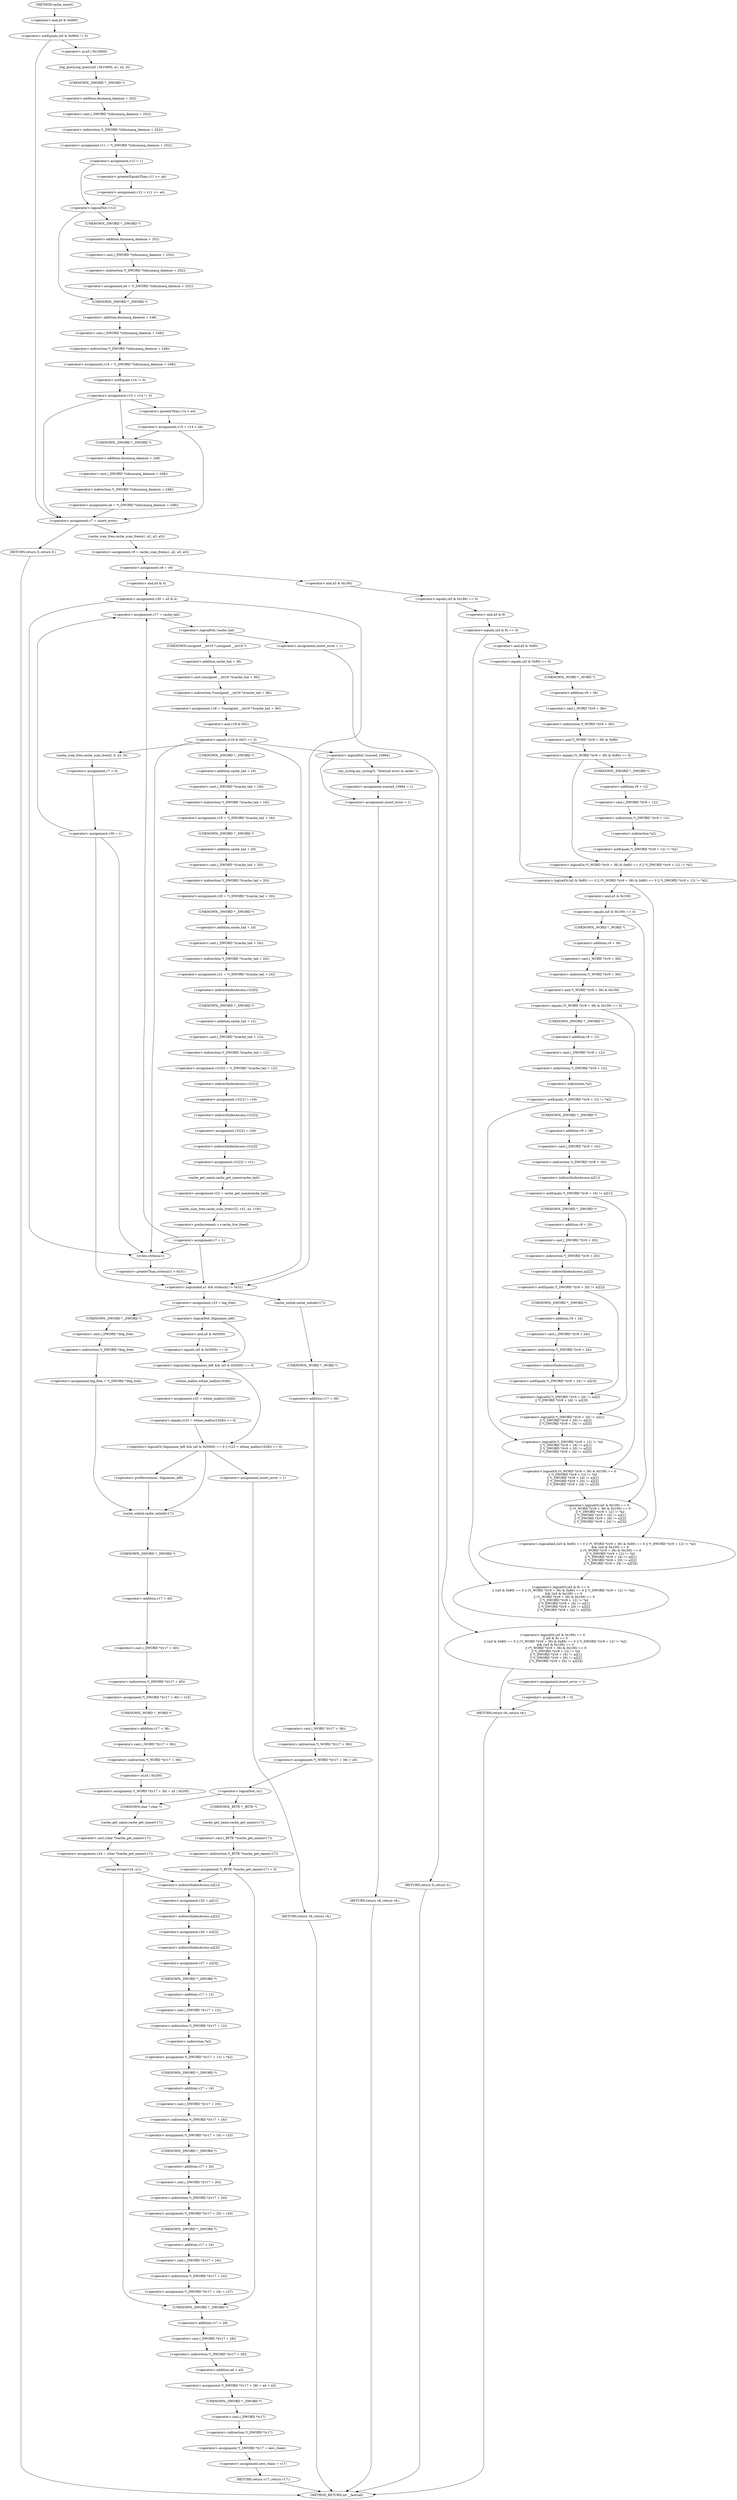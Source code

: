 digraph cache_insert {  
"1000149" [label = "(<operator>.notEquals,(a5 & 0x980) != 0)" ]
"1000150" [label = "(<operator>.and,a5 & 0x980)" ]
"1000155" [label = "(log_query,log_query(a5 | 0x10000, a1, a2, 0))" ]
"1000156" [label = "(<operator>.or,a5 | 0x10000)" ]
"1000162" [label = "(<operator>.assignment,v11 = *(_DWORD *)(dnsmasq_daemon + 252))" ]
"1000164" [label = "(<operator>.indirection,*(_DWORD *)(dnsmasq_daemon + 252))" ]
"1000165" [label = "(<operator>.cast,(_DWORD *)(dnsmasq_daemon + 252))" ]
"1000166" [label = "(UNKNOWN,_DWORD *,_DWORD *)" ]
"1000167" [label = "(<operator>.addition,dnsmasq_daemon + 252)" ]
"1000170" [label = "(<operator>.assignment,v12 = 1)" ]
"1000175" [label = "(<operator>.assignment,v12 = v11 >= a4)" ]
"1000177" [label = "(<operator>.greaterEqualsThan,v11 >= a4)" ]
"1000181" [label = "(<operator>.logicalNot,!v12)" ]
"1000183" [label = "(<operator>.assignment,a4 = *(_DWORD *)(dnsmasq_daemon + 252))" ]
"1000185" [label = "(<operator>.indirection,*(_DWORD *)(dnsmasq_daemon + 252))" ]
"1000186" [label = "(<operator>.cast,(_DWORD *)(dnsmasq_daemon + 252))" ]
"1000187" [label = "(UNKNOWN,_DWORD *,_DWORD *)" ]
"1000188" [label = "(<operator>.addition,dnsmasq_daemon + 252)" ]
"1000191" [label = "(<operator>.assignment,v14 = *(_DWORD *)(dnsmasq_daemon + 248))" ]
"1000193" [label = "(<operator>.indirection,*(_DWORD *)(dnsmasq_daemon + 248))" ]
"1000194" [label = "(<operator>.cast,(_DWORD *)(dnsmasq_daemon + 248))" ]
"1000195" [label = "(UNKNOWN,_DWORD *,_DWORD *)" ]
"1000196" [label = "(<operator>.addition,dnsmasq_daemon + 248)" ]
"1000199" [label = "(<operator>.assignment,v15 = v14 != 0)" ]
"1000201" [label = "(<operator>.notEquals,v14 != 0)" ]
"1000206" [label = "(<operator>.assignment,v15 = v14 > a4)" ]
"1000208" [label = "(<operator>.greaterThan,v14 > a4)" ]
"1000213" [label = "(<operator>.assignment,a4 = *(_DWORD *)(dnsmasq_daemon + 248))" ]
"1000215" [label = "(<operator>.indirection,*(_DWORD *)(dnsmasq_daemon + 248))" ]
"1000216" [label = "(<operator>.cast,(_DWORD *)(dnsmasq_daemon + 248))" ]
"1000217" [label = "(UNKNOWN,_DWORD *,_DWORD *)" ]
"1000218" [label = "(<operator>.addition,dnsmasq_daemon + 248)" ]
"1000221" [label = "(<operator>.assignment,v7 = insert_error)" ]
"1000226" [label = "(RETURN,return 0;,return 0;)" ]
"1000228" [label = "(<operator>.assignment,v9 = cache_scan_free(a1, a2, a3, a5))" ]
"1000230" [label = "(cache_scan_free,cache_scan_free(a1, a2, a3, a5))" ]
"1000235" [label = "(<operator>.assignment,v8 = v9)" ]
"1000242" [label = "(<operator>.logicalOr,(a5 & 0x180) == 0\n      || (a5 & 8) == 0\n      || ((a5 & 0x80) == 0 || (*(_WORD *)(v9 + 36) & 0x80) == 0 || *(_DWORD *)(v9 + 12) != *a2)\n      && ((a5 & 0x100) == 0\n       || (*(_WORD *)(v9 + 36) & 0x100) == 0\n       || *(_DWORD *)(v9 + 12) != *a2\n       || *(_DWORD *)(v9 + 16) != a2[1]\n       || *(_DWORD *)(v9 + 20) != a2[2]\n       || *(_DWORD *)(v9 + 24) != a2[3]))" ]
"1000243" [label = "(<operator>.equals,(a5 & 0x180) == 0)" ]
"1000244" [label = "(<operator>.and,a5 & 0x180)" ]
"1000248" [label = "(<operator>.logicalOr,(a5 & 8) == 0\n      || ((a5 & 0x80) == 0 || (*(_WORD *)(v9 + 36) & 0x80) == 0 || *(_DWORD *)(v9 + 12) != *a2)\n      && ((a5 & 0x100) == 0\n       || (*(_WORD *)(v9 + 36) & 0x100) == 0\n       || *(_DWORD *)(v9 + 12) != *a2\n       || *(_DWORD *)(v9 + 16) != a2[1]\n       || *(_DWORD *)(v9 + 20) != a2[2]\n       || *(_DWORD *)(v9 + 24) != a2[3]))" ]
"1000249" [label = "(<operator>.equals,(a5 & 8) == 0)" ]
"1000250" [label = "(<operator>.and,a5 & 8)" ]
"1000254" [label = "(<operator>.logicalAnd,((a5 & 0x80) == 0 || (*(_WORD *)(v9 + 36) & 0x80) == 0 || *(_DWORD *)(v9 + 12) != *a2)\n      && ((a5 & 0x100) == 0\n       || (*(_WORD *)(v9 + 36) & 0x100) == 0\n       || *(_DWORD *)(v9 + 12) != *a2\n       || *(_DWORD *)(v9 + 16) != a2[1]\n       || *(_DWORD *)(v9 + 20) != a2[2]\n       || *(_DWORD *)(v9 + 24) != a2[3]))" ]
"1000255" [label = "(<operator>.logicalOr,(a5 & 0x80) == 0 || (*(_WORD *)(v9 + 36) & 0x80) == 0 || *(_DWORD *)(v9 + 12) != *a2)" ]
"1000256" [label = "(<operator>.equals,(a5 & 0x80) == 0)" ]
"1000257" [label = "(<operator>.and,a5 & 0x80)" ]
"1000261" [label = "(<operator>.logicalOr,(*(_WORD *)(v9 + 36) & 0x80) == 0 || *(_DWORD *)(v9 + 12) != *a2)" ]
"1000262" [label = "(<operator>.equals,(*(_WORD *)(v9 + 36) & 0x80) == 0)" ]
"1000263" [label = "(<operator>.and,*(_WORD *)(v9 + 36) & 0x80)" ]
"1000264" [label = "(<operator>.indirection,*(_WORD *)(v9 + 36))" ]
"1000265" [label = "(<operator>.cast,(_WORD *)(v9 + 36))" ]
"1000266" [label = "(UNKNOWN,_WORD *,_WORD *)" ]
"1000267" [label = "(<operator>.addition,v9 + 36)" ]
"1000272" [label = "(<operator>.notEquals,*(_DWORD *)(v9 + 12) != *a2)" ]
"1000273" [label = "(<operator>.indirection,*(_DWORD *)(v9 + 12))" ]
"1000274" [label = "(<operator>.cast,(_DWORD *)(v9 + 12))" ]
"1000275" [label = "(UNKNOWN,_DWORD *,_DWORD *)" ]
"1000276" [label = "(<operator>.addition,v9 + 12)" ]
"1000279" [label = "(<operator>.indirection,*a2)" ]
"1000281" [label = "(<operator>.logicalOr,(a5 & 0x100) == 0\n       || (*(_WORD *)(v9 + 36) & 0x100) == 0\n       || *(_DWORD *)(v9 + 12) != *a2\n       || *(_DWORD *)(v9 + 16) != a2[1]\n       || *(_DWORD *)(v9 + 20) != a2[2]\n       || *(_DWORD *)(v9 + 24) != a2[3])" ]
"1000282" [label = "(<operator>.equals,(a5 & 0x100) == 0)" ]
"1000283" [label = "(<operator>.and,a5 & 0x100)" ]
"1000287" [label = "(<operator>.logicalOr,(*(_WORD *)(v9 + 36) & 0x100) == 0\n       || *(_DWORD *)(v9 + 12) != *a2\n       || *(_DWORD *)(v9 + 16) != a2[1]\n       || *(_DWORD *)(v9 + 20) != a2[2]\n       || *(_DWORD *)(v9 + 24) != a2[3])" ]
"1000288" [label = "(<operator>.equals,(*(_WORD *)(v9 + 36) & 0x100) == 0)" ]
"1000289" [label = "(<operator>.and,*(_WORD *)(v9 + 36) & 0x100)" ]
"1000290" [label = "(<operator>.indirection,*(_WORD *)(v9 + 36))" ]
"1000291" [label = "(<operator>.cast,(_WORD *)(v9 + 36))" ]
"1000292" [label = "(UNKNOWN,_WORD *,_WORD *)" ]
"1000293" [label = "(<operator>.addition,v9 + 36)" ]
"1000298" [label = "(<operator>.logicalOr,*(_DWORD *)(v9 + 12) != *a2\n       || *(_DWORD *)(v9 + 16) != a2[1]\n       || *(_DWORD *)(v9 + 20) != a2[2]\n       || *(_DWORD *)(v9 + 24) != a2[3])" ]
"1000299" [label = "(<operator>.notEquals,*(_DWORD *)(v9 + 12) != *a2)" ]
"1000300" [label = "(<operator>.indirection,*(_DWORD *)(v9 + 12))" ]
"1000301" [label = "(<operator>.cast,(_DWORD *)(v9 + 12))" ]
"1000302" [label = "(UNKNOWN,_DWORD *,_DWORD *)" ]
"1000303" [label = "(<operator>.addition,v9 + 12)" ]
"1000306" [label = "(<operator>.indirection,*a2)" ]
"1000308" [label = "(<operator>.logicalOr,*(_DWORD *)(v9 + 16) != a2[1]\n       || *(_DWORD *)(v9 + 20) != a2[2]\n       || *(_DWORD *)(v9 + 24) != a2[3])" ]
"1000309" [label = "(<operator>.notEquals,*(_DWORD *)(v9 + 16) != a2[1])" ]
"1000310" [label = "(<operator>.indirection,*(_DWORD *)(v9 + 16))" ]
"1000311" [label = "(<operator>.cast,(_DWORD *)(v9 + 16))" ]
"1000312" [label = "(UNKNOWN,_DWORD *,_DWORD *)" ]
"1000313" [label = "(<operator>.addition,v9 + 16)" ]
"1000316" [label = "(<operator>.indirectIndexAccess,a2[1])" ]
"1000319" [label = "(<operator>.logicalOr,*(_DWORD *)(v9 + 20) != a2[2]\n       || *(_DWORD *)(v9 + 24) != a2[3])" ]
"1000320" [label = "(<operator>.notEquals,*(_DWORD *)(v9 + 20) != a2[2])" ]
"1000321" [label = "(<operator>.indirection,*(_DWORD *)(v9 + 20))" ]
"1000322" [label = "(<operator>.cast,(_DWORD *)(v9 + 20))" ]
"1000323" [label = "(UNKNOWN,_DWORD *,_DWORD *)" ]
"1000324" [label = "(<operator>.addition,v9 + 20)" ]
"1000327" [label = "(<operator>.indirectIndexAccess,a2[2])" ]
"1000330" [label = "(<operator>.notEquals,*(_DWORD *)(v9 + 24) != a2[3])" ]
"1000331" [label = "(<operator>.indirection,*(_DWORD *)(v9 + 24))" ]
"1000332" [label = "(<operator>.cast,(_DWORD *)(v9 + 24))" ]
"1000333" [label = "(UNKNOWN,_DWORD *,_DWORD *)" ]
"1000334" [label = "(<operator>.addition,v9 + 24)" ]
"1000337" [label = "(<operator>.indirectIndexAccess,a2[3])" ]
"1000341" [label = "(<operator>.assignment,insert_error = 1)" ]
"1000344" [label = "(<operator>.assignment,v8 = 0)" ]
"1000347" [label = "(RETURN,return v8;,return v8;)" ]
"1000349" [label = "(<operator>.assignment,v30 = a5 & 4)" ]
"1000351" [label = "(<operator>.and,a5 & 4)" ]
"1000357" [label = "(<operator>.assignment,v17 = cache_tail)" ]
"1000361" [label = "(<operator>.logicalNot,!cache_tail)" ]
"1000364" [label = "(<operator>.assignment,insert_error = 1)" ]
"1000367" [label = "(RETURN,return 0;,return 0;)" ]
"1000369" [label = "(<operator>.assignment,v18 = *(unsigned __int16 *)(cache_tail + 36))" ]
"1000371" [label = "(<operator>.indirection,*(unsigned __int16 *)(cache_tail + 36))" ]
"1000372" [label = "(<operator>.cast,(unsigned __int16 *)(cache_tail + 36))" ]
"1000373" [label = "(UNKNOWN,unsigned __int16 *,unsigned __int16 *)" ]
"1000374" [label = "(<operator>.addition,cache_tail + 36)" ]
"1000378" [label = "(<operator>.equals,(v18 & 0xC) == 0)" ]
"1000379" [label = "(<operator>.and,v18 & 0xC)" ]
"1000388" [label = "(<operator>.logicalNot,!warned_10984)" ]
"1000391" [label = "(my_syslog,my_syslog(3, \"Internal error in cache.\"))" ]
"1000394" [label = "(<operator>.assignment,warned_10984 = 1)" ]
"1000397" [label = "(<operator>.assignment,insert_error = 1)" ]
"1000400" [label = "(RETURN,return v8;,return v8;)" ]
"1000405" [label = "(<operator>.assignment,v19 = *(_DWORD *)(cache_tail + 16))" ]
"1000407" [label = "(<operator>.indirection,*(_DWORD *)(cache_tail + 16))" ]
"1000408" [label = "(<operator>.cast,(_DWORD *)(cache_tail + 16))" ]
"1000409" [label = "(UNKNOWN,_DWORD *,_DWORD *)" ]
"1000410" [label = "(<operator>.addition,cache_tail + 16)" ]
"1000413" [label = "(<operator>.assignment,v20 = *(_DWORD *)(cache_tail + 20))" ]
"1000415" [label = "(<operator>.indirection,*(_DWORD *)(cache_tail + 20))" ]
"1000416" [label = "(<operator>.cast,(_DWORD *)(cache_tail + 20))" ]
"1000417" [label = "(UNKNOWN,_DWORD *,_DWORD *)" ]
"1000418" [label = "(<operator>.addition,cache_tail + 20)" ]
"1000421" [label = "(<operator>.assignment,v21 = *(_DWORD *)(cache_tail + 24))" ]
"1000423" [label = "(<operator>.indirection,*(_DWORD *)(cache_tail + 24))" ]
"1000424" [label = "(<operator>.cast,(_DWORD *)(cache_tail + 24))" ]
"1000425" [label = "(UNKNOWN,_DWORD *,_DWORD *)" ]
"1000426" [label = "(<operator>.addition,cache_tail + 24)" ]
"1000429" [label = "(<operator>.assignment,v31[0] = *(_DWORD *)(cache_tail + 12))" ]
"1000430" [label = "(<operator>.indirectIndexAccess,v31[0])" ]
"1000433" [label = "(<operator>.indirection,*(_DWORD *)(cache_tail + 12))" ]
"1000434" [label = "(<operator>.cast,(_DWORD *)(cache_tail + 12))" ]
"1000435" [label = "(UNKNOWN,_DWORD *,_DWORD *)" ]
"1000436" [label = "(<operator>.addition,cache_tail + 12)" ]
"1000439" [label = "(<operator>.assignment,v31[1] = v19)" ]
"1000440" [label = "(<operator>.indirectIndexAccess,v31[1])" ]
"1000444" [label = "(<operator>.assignment,v31[2] = v20)" ]
"1000445" [label = "(<operator>.indirectIndexAccess,v31[2])" ]
"1000449" [label = "(<operator>.assignment,v31[3] = v21)" ]
"1000450" [label = "(<operator>.indirectIndexAccess,v31[3])" ]
"1000454" [label = "(<operator>.assignment,v22 = cache_get_name(cache_tail))" ]
"1000456" [label = "(cache_get_name,cache_get_name(cache_tail))" ]
"1000458" [label = "(cache_scan_free,cache_scan_free(v22, v31, a3, v18))" ]
"1000463" [label = "(<operator>.preIncrement,++cache_live_freed)" ]
"1000465" [label = "(<operator>.assignment,v7 = 1)" ]
"1000470" [label = "(cache_scan_free,cache_scan_free(0, 0, a3, 0))" ]
"1000475" [label = "(<operator>.assignment,v7 = 0)" ]
"1000478" [label = "(<operator>.assignment,v30 = 1)" ]
"1000482" [label = "(<operator>.logicalAnd,a1 && strlen(a1) > 0x31)" ]
"1000484" [label = "(<operator>.greaterThan,strlen(a1) > 0x31)" ]
"1000485" [label = "(strlen,strlen(a1))" ]
"1000489" [label = "(<operator>.assignment,v23 = big_free)" ]
"1000495" [label = "(<operator>.assignment,big_free = *(_DWORD *)big_free)" ]
"1000497" [label = "(<operator>.indirection,*(_DWORD *)big_free)" ]
"1000498" [label = "(<operator>.cast,(_DWORD *)big_free)" ]
"1000499" [label = "(UNKNOWN,_DWORD *,_DWORD *)" ]
"1000504" [label = "(<operator>.logicalOr,!bignames_left && (a5 & 0x5000) == 0 || (v23 = whine_malloc(1028)) == 0)" ]
"1000505" [label = "(<operator>.logicalAnd,!bignames_left && (a5 & 0x5000) == 0)" ]
"1000506" [label = "(<operator>.logicalNot,!bignames_left)" ]
"1000508" [label = "(<operator>.equals,(a5 & 0x5000) == 0)" ]
"1000509" [label = "(<operator>.and,a5 & 0x5000)" ]
"1000513" [label = "(<operator>.equals,(v23 = whine_malloc(1028)) == 0)" ]
"1000514" [label = "(<operator>.assignment,v23 = whine_malloc(1028))" ]
"1000516" [label = "(whine_malloc,whine_malloc(1028))" ]
"1000520" [label = "(<operator>.assignment,insert_error = 1)" ]
"1000523" [label = "(RETURN,return v8;,return v8;)" ]
"1000527" [label = "(<operator>.preDecrement,--bignames_left)" ]
"1000529" [label = "(cache_unlink,cache_unlink(v17))" ]
"1000531" [label = "(<operator>.assignment,*(_DWORD *)(v17 + 40) = v23)" ]
"1000532" [label = "(<operator>.indirection,*(_DWORD *)(v17 + 40))" ]
"1000533" [label = "(<operator>.cast,(_DWORD *)(v17 + 40))" ]
"1000534" [label = "(UNKNOWN,_DWORD *,_DWORD *)" ]
"1000535" [label = "(<operator>.addition,v17 + 40)" ]
"1000539" [label = "(<operator>.assignment,*(_WORD *)(v17 + 36) = a5 | 0x200)" ]
"1000540" [label = "(<operator>.indirection,*(_WORD *)(v17 + 36))" ]
"1000541" [label = "(<operator>.cast,(_WORD *)(v17 + 36))" ]
"1000542" [label = "(UNKNOWN,_WORD *,_WORD *)" ]
"1000543" [label = "(<operator>.addition,v17 + 36)" ]
"1000546" [label = "(<operator>.or,a5 | 0x200)" ]
"1000551" [label = "(cache_unlink,cache_unlink(v17))" ]
"1000553" [label = "(<operator>.assignment,*(_WORD *)(v17 + 36) = a5)" ]
"1000554" [label = "(<operator>.indirection,*(_WORD *)(v17 + 36))" ]
"1000555" [label = "(<operator>.cast,(_WORD *)(v17 + 36))" ]
"1000556" [label = "(UNKNOWN,_WORD *,_WORD *)" ]
"1000557" [label = "(<operator>.addition,v17 + 36)" ]
"1000562" [label = "(<operator>.logicalNot,!a1)" ]
"1000565" [label = "(<operator>.assignment,*(_BYTE *)cache_get_name(v17) = 0)" ]
"1000566" [label = "(<operator>.indirection,*(_BYTE *)cache_get_name(v17))" ]
"1000567" [label = "(<operator>.cast,(_BYTE *)cache_get_name(v17))" ]
"1000568" [label = "(UNKNOWN,_BYTE *,_BYTE *)" ]
"1000569" [label = "(cache_get_name,cache_get_name(v17))" ]
"1000573" [label = "(<operator>.assignment,v24 = (char *)cache_get_name(v17))" ]
"1000575" [label = "(<operator>.cast,(char *)cache_get_name(v17))" ]
"1000576" [label = "(UNKNOWN,char *,char *)" ]
"1000577" [label = "(cache_get_name,cache_get_name(v17))" ]
"1000579" [label = "(strcpy,strcpy(v24, a1))" ]
"1000586" [label = "(<operator>.assignment,v25 = a2[1])" ]
"1000588" [label = "(<operator>.indirectIndexAccess,a2[1])" ]
"1000591" [label = "(<operator>.assignment,v26 = a2[2])" ]
"1000593" [label = "(<operator>.indirectIndexAccess,a2[2])" ]
"1000596" [label = "(<operator>.assignment,v27 = a2[3])" ]
"1000598" [label = "(<operator>.indirectIndexAccess,a2[3])" ]
"1000601" [label = "(<operator>.assignment,*(_DWORD *)(v17 + 12) = *a2)" ]
"1000602" [label = "(<operator>.indirection,*(_DWORD *)(v17 + 12))" ]
"1000603" [label = "(<operator>.cast,(_DWORD *)(v17 + 12))" ]
"1000604" [label = "(UNKNOWN,_DWORD *,_DWORD *)" ]
"1000605" [label = "(<operator>.addition,v17 + 12)" ]
"1000608" [label = "(<operator>.indirection,*a2)" ]
"1000610" [label = "(<operator>.assignment,*(_DWORD *)(v17 + 16) = v25)" ]
"1000611" [label = "(<operator>.indirection,*(_DWORD *)(v17 + 16))" ]
"1000612" [label = "(<operator>.cast,(_DWORD *)(v17 + 16))" ]
"1000613" [label = "(UNKNOWN,_DWORD *,_DWORD *)" ]
"1000614" [label = "(<operator>.addition,v17 + 16)" ]
"1000618" [label = "(<operator>.assignment,*(_DWORD *)(v17 + 20) = v26)" ]
"1000619" [label = "(<operator>.indirection,*(_DWORD *)(v17 + 20))" ]
"1000620" [label = "(<operator>.cast,(_DWORD *)(v17 + 20))" ]
"1000621" [label = "(UNKNOWN,_DWORD *,_DWORD *)" ]
"1000622" [label = "(<operator>.addition,v17 + 20)" ]
"1000626" [label = "(<operator>.assignment,*(_DWORD *)(v17 + 24) = v27)" ]
"1000627" [label = "(<operator>.indirection,*(_DWORD *)(v17 + 24))" ]
"1000628" [label = "(<operator>.cast,(_DWORD *)(v17 + 24))" ]
"1000629" [label = "(UNKNOWN,_DWORD *,_DWORD *)" ]
"1000630" [label = "(<operator>.addition,v17 + 24)" ]
"1000634" [label = "(<operator>.assignment,*(_DWORD *)(v17 + 28) = a4 + a3)" ]
"1000635" [label = "(<operator>.indirection,*(_DWORD *)(v17 + 28))" ]
"1000636" [label = "(<operator>.cast,(_DWORD *)(v17 + 28))" ]
"1000637" [label = "(UNKNOWN,_DWORD *,_DWORD *)" ]
"1000638" [label = "(<operator>.addition,v17 + 28)" ]
"1000641" [label = "(<operator>.addition,a4 + a3)" ]
"1000644" [label = "(<operator>.assignment,*(_DWORD *)v17 = new_chain)" ]
"1000645" [label = "(<operator>.indirection,*(_DWORD *)v17)" ]
"1000646" [label = "(<operator>.cast,(_DWORD *)v17)" ]
"1000647" [label = "(UNKNOWN,_DWORD *,_DWORD *)" ]
"1000650" [label = "(<operator>.assignment,new_chain = v17)" ]
"1000653" [label = "(RETURN,return v17;,return v17;)" ]
"1000121" [label = "(METHOD,cache_insert)" ]
"1000655" [label = "(METHOD_RETURN,int __fastcall)" ]
  "1000149" -> "1000156" 
  "1000149" -> "1000221" 
  "1000150" -> "1000149" 
  "1000155" -> "1000166" 
  "1000156" -> "1000155" 
  "1000162" -> "1000170" 
  "1000164" -> "1000162" 
  "1000165" -> "1000164" 
  "1000166" -> "1000167" 
  "1000167" -> "1000165" 
  "1000170" -> "1000177" 
  "1000170" -> "1000181" 
  "1000175" -> "1000181" 
  "1000177" -> "1000175" 
  "1000181" -> "1000187" 
  "1000181" -> "1000195" 
  "1000183" -> "1000195" 
  "1000185" -> "1000183" 
  "1000186" -> "1000185" 
  "1000187" -> "1000188" 
  "1000188" -> "1000186" 
  "1000191" -> "1000201" 
  "1000193" -> "1000191" 
  "1000194" -> "1000193" 
  "1000195" -> "1000196" 
  "1000196" -> "1000194" 
  "1000199" -> "1000208" 
  "1000199" -> "1000217" 
  "1000199" -> "1000221" 
  "1000201" -> "1000199" 
  "1000206" -> "1000217" 
  "1000206" -> "1000221" 
  "1000208" -> "1000206" 
  "1000213" -> "1000221" 
  "1000215" -> "1000213" 
  "1000216" -> "1000215" 
  "1000217" -> "1000218" 
  "1000218" -> "1000216" 
  "1000221" -> "1000226" 
  "1000221" -> "1000230" 
  "1000226" -> "1000655" 
  "1000228" -> "1000235" 
  "1000230" -> "1000228" 
  "1000235" -> "1000244" 
  "1000235" -> "1000351" 
  "1000242" -> "1000341" 
  "1000242" -> "1000347" 
  "1000243" -> "1000242" 
  "1000243" -> "1000250" 
  "1000244" -> "1000243" 
  "1000248" -> "1000242" 
  "1000249" -> "1000248" 
  "1000249" -> "1000257" 
  "1000250" -> "1000249" 
  "1000254" -> "1000248" 
  "1000255" -> "1000254" 
  "1000255" -> "1000283" 
  "1000256" -> "1000266" 
  "1000256" -> "1000255" 
  "1000257" -> "1000256" 
  "1000261" -> "1000255" 
  "1000262" -> "1000275" 
  "1000262" -> "1000261" 
  "1000263" -> "1000262" 
  "1000264" -> "1000263" 
  "1000265" -> "1000264" 
  "1000266" -> "1000267" 
  "1000267" -> "1000265" 
  "1000272" -> "1000261" 
  "1000273" -> "1000279" 
  "1000274" -> "1000273" 
  "1000275" -> "1000276" 
  "1000276" -> "1000274" 
  "1000279" -> "1000272" 
  "1000281" -> "1000254" 
  "1000282" -> "1000292" 
  "1000282" -> "1000281" 
  "1000283" -> "1000282" 
  "1000287" -> "1000281" 
  "1000288" -> "1000302" 
  "1000288" -> "1000287" 
  "1000289" -> "1000288" 
  "1000290" -> "1000289" 
  "1000291" -> "1000290" 
  "1000292" -> "1000293" 
  "1000293" -> "1000291" 
  "1000298" -> "1000287" 
  "1000299" -> "1000312" 
  "1000299" -> "1000298" 
  "1000300" -> "1000306" 
  "1000301" -> "1000300" 
  "1000302" -> "1000303" 
  "1000303" -> "1000301" 
  "1000306" -> "1000299" 
  "1000308" -> "1000298" 
  "1000309" -> "1000323" 
  "1000309" -> "1000308" 
  "1000310" -> "1000316" 
  "1000311" -> "1000310" 
  "1000312" -> "1000313" 
  "1000313" -> "1000311" 
  "1000316" -> "1000309" 
  "1000319" -> "1000308" 
  "1000320" -> "1000333" 
  "1000320" -> "1000319" 
  "1000321" -> "1000327" 
  "1000322" -> "1000321" 
  "1000323" -> "1000324" 
  "1000324" -> "1000322" 
  "1000327" -> "1000320" 
  "1000330" -> "1000319" 
  "1000331" -> "1000337" 
  "1000332" -> "1000331" 
  "1000333" -> "1000334" 
  "1000334" -> "1000332" 
  "1000337" -> "1000330" 
  "1000341" -> "1000344" 
  "1000344" -> "1000347" 
  "1000347" -> "1000655" 
  "1000349" -> "1000357" 
  "1000349" -> "1000482" 
  "1000349" -> "1000485" 
  "1000351" -> "1000349" 
  "1000357" -> "1000361" 
  "1000361" -> "1000364" 
  "1000361" -> "1000373" 
  "1000364" -> "1000367" 
  "1000367" -> "1000655" 
  "1000369" -> "1000379" 
  "1000371" -> "1000369" 
  "1000372" -> "1000371" 
  "1000373" -> "1000374" 
  "1000374" -> "1000372" 
  "1000378" -> "1000482" 
  "1000378" -> "1000485" 
  "1000378" -> "1000388" 
  "1000378" -> "1000409" 
  "1000378" -> "1000470" 
  "1000379" -> "1000378" 
  "1000388" -> "1000391" 
  "1000388" -> "1000397" 
  "1000391" -> "1000394" 
  "1000394" -> "1000397" 
  "1000397" -> "1000400" 
  "1000400" -> "1000655" 
  "1000405" -> "1000417" 
  "1000407" -> "1000405" 
  "1000408" -> "1000407" 
  "1000409" -> "1000410" 
  "1000410" -> "1000408" 
  "1000413" -> "1000425" 
  "1000415" -> "1000413" 
  "1000416" -> "1000415" 
  "1000417" -> "1000418" 
  "1000418" -> "1000416" 
  "1000421" -> "1000430" 
  "1000423" -> "1000421" 
  "1000424" -> "1000423" 
  "1000425" -> "1000426" 
  "1000426" -> "1000424" 
  "1000429" -> "1000440" 
  "1000430" -> "1000435" 
  "1000433" -> "1000429" 
  "1000434" -> "1000433" 
  "1000435" -> "1000436" 
  "1000436" -> "1000434" 
  "1000439" -> "1000445" 
  "1000440" -> "1000439" 
  "1000444" -> "1000450" 
  "1000445" -> "1000444" 
  "1000449" -> "1000456" 
  "1000450" -> "1000449" 
  "1000454" -> "1000458" 
  "1000456" -> "1000454" 
  "1000458" -> "1000463" 
  "1000463" -> "1000465" 
  "1000465" -> "1000357" 
  "1000465" -> "1000482" 
  "1000465" -> "1000485" 
  "1000470" -> "1000475" 
  "1000475" -> "1000478" 
  "1000478" -> "1000357" 
  "1000478" -> "1000482" 
  "1000478" -> "1000485" 
  "1000482" -> "1000489" 
  "1000482" -> "1000551" 
  "1000484" -> "1000482" 
  "1000485" -> "1000484" 
  "1000489" -> "1000499" 
  "1000489" -> "1000506" 
  "1000495" -> "1000529" 
  "1000497" -> "1000495" 
  "1000498" -> "1000497" 
  "1000499" -> "1000498" 
  "1000504" -> "1000520" 
  "1000504" -> "1000527" 
  "1000504" -> "1000529" 
  "1000505" -> "1000504" 
  "1000505" -> "1000516" 
  "1000506" -> "1000505" 
  "1000506" -> "1000509" 
  "1000508" -> "1000505" 
  "1000509" -> "1000508" 
  "1000513" -> "1000504" 
  "1000514" -> "1000513" 
  "1000516" -> "1000514" 
  "1000520" -> "1000523" 
  "1000523" -> "1000655" 
  "1000527" -> "1000529" 
  "1000529" -> "1000534" 
  "1000531" -> "1000542" 
  "1000532" -> "1000531" 
  "1000533" -> "1000532" 
  "1000534" -> "1000535" 
  "1000535" -> "1000533" 
  "1000539" -> "1000576" 
  "1000540" -> "1000546" 
  "1000541" -> "1000540" 
  "1000542" -> "1000543" 
  "1000543" -> "1000541" 
  "1000546" -> "1000539" 
  "1000551" -> "1000556" 
  "1000553" -> "1000562" 
  "1000554" -> "1000553" 
  "1000555" -> "1000554" 
  "1000556" -> "1000557" 
  "1000557" -> "1000555" 
  "1000562" -> "1000568" 
  "1000562" -> "1000576" 
  "1000565" -> "1000637" 
  "1000565" -> "1000588" 
  "1000566" -> "1000565" 
  "1000567" -> "1000566" 
  "1000568" -> "1000569" 
  "1000569" -> "1000567" 
  "1000573" -> "1000579" 
  "1000575" -> "1000573" 
  "1000576" -> "1000577" 
  "1000577" -> "1000575" 
  "1000579" -> "1000637" 
  "1000579" -> "1000588" 
  "1000586" -> "1000593" 
  "1000588" -> "1000586" 
  "1000591" -> "1000598" 
  "1000593" -> "1000591" 
  "1000596" -> "1000604" 
  "1000598" -> "1000596" 
  "1000601" -> "1000613" 
  "1000602" -> "1000608" 
  "1000603" -> "1000602" 
  "1000604" -> "1000605" 
  "1000605" -> "1000603" 
  "1000608" -> "1000601" 
  "1000610" -> "1000621" 
  "1000611" -> "1000610" 
  "1000612" -> "1000611" 
  "1000613" -> "1000614" 
  "1000614" -> "1000612" 
  "1000618" -> "1000629" 
  "1000619" -> "1000618" 
  "1000620" -> "1000619" 
  "1000621" -> "1000622" 
  "1000622" -> "1000620" 
  "1000626" -> "1000637" 
  "1000627" -> "1000626" 
  "1000628" -> "1000627" 
  "1000629" -> "1000630" 
  "1000630" -> "1000628" 
  "1000634" -> "1000647" 
  "1000635" -> "1000641" 
  "1000636" -> "1000635" 
  "1000637" -> "1000638" 
  "1000638" -> "1000636" 
  "1000641" -> "1000634" 
  "1000644" -> "1000650" 
  "1000645" -> "1000644" 
  "1000646" -> "1000645" 
  "1000647" -> "1000646" 
  "1000650" -> "1000653" 
  "1000653" -> "1000655" 
  "1000121" -> "1000150" 
}
